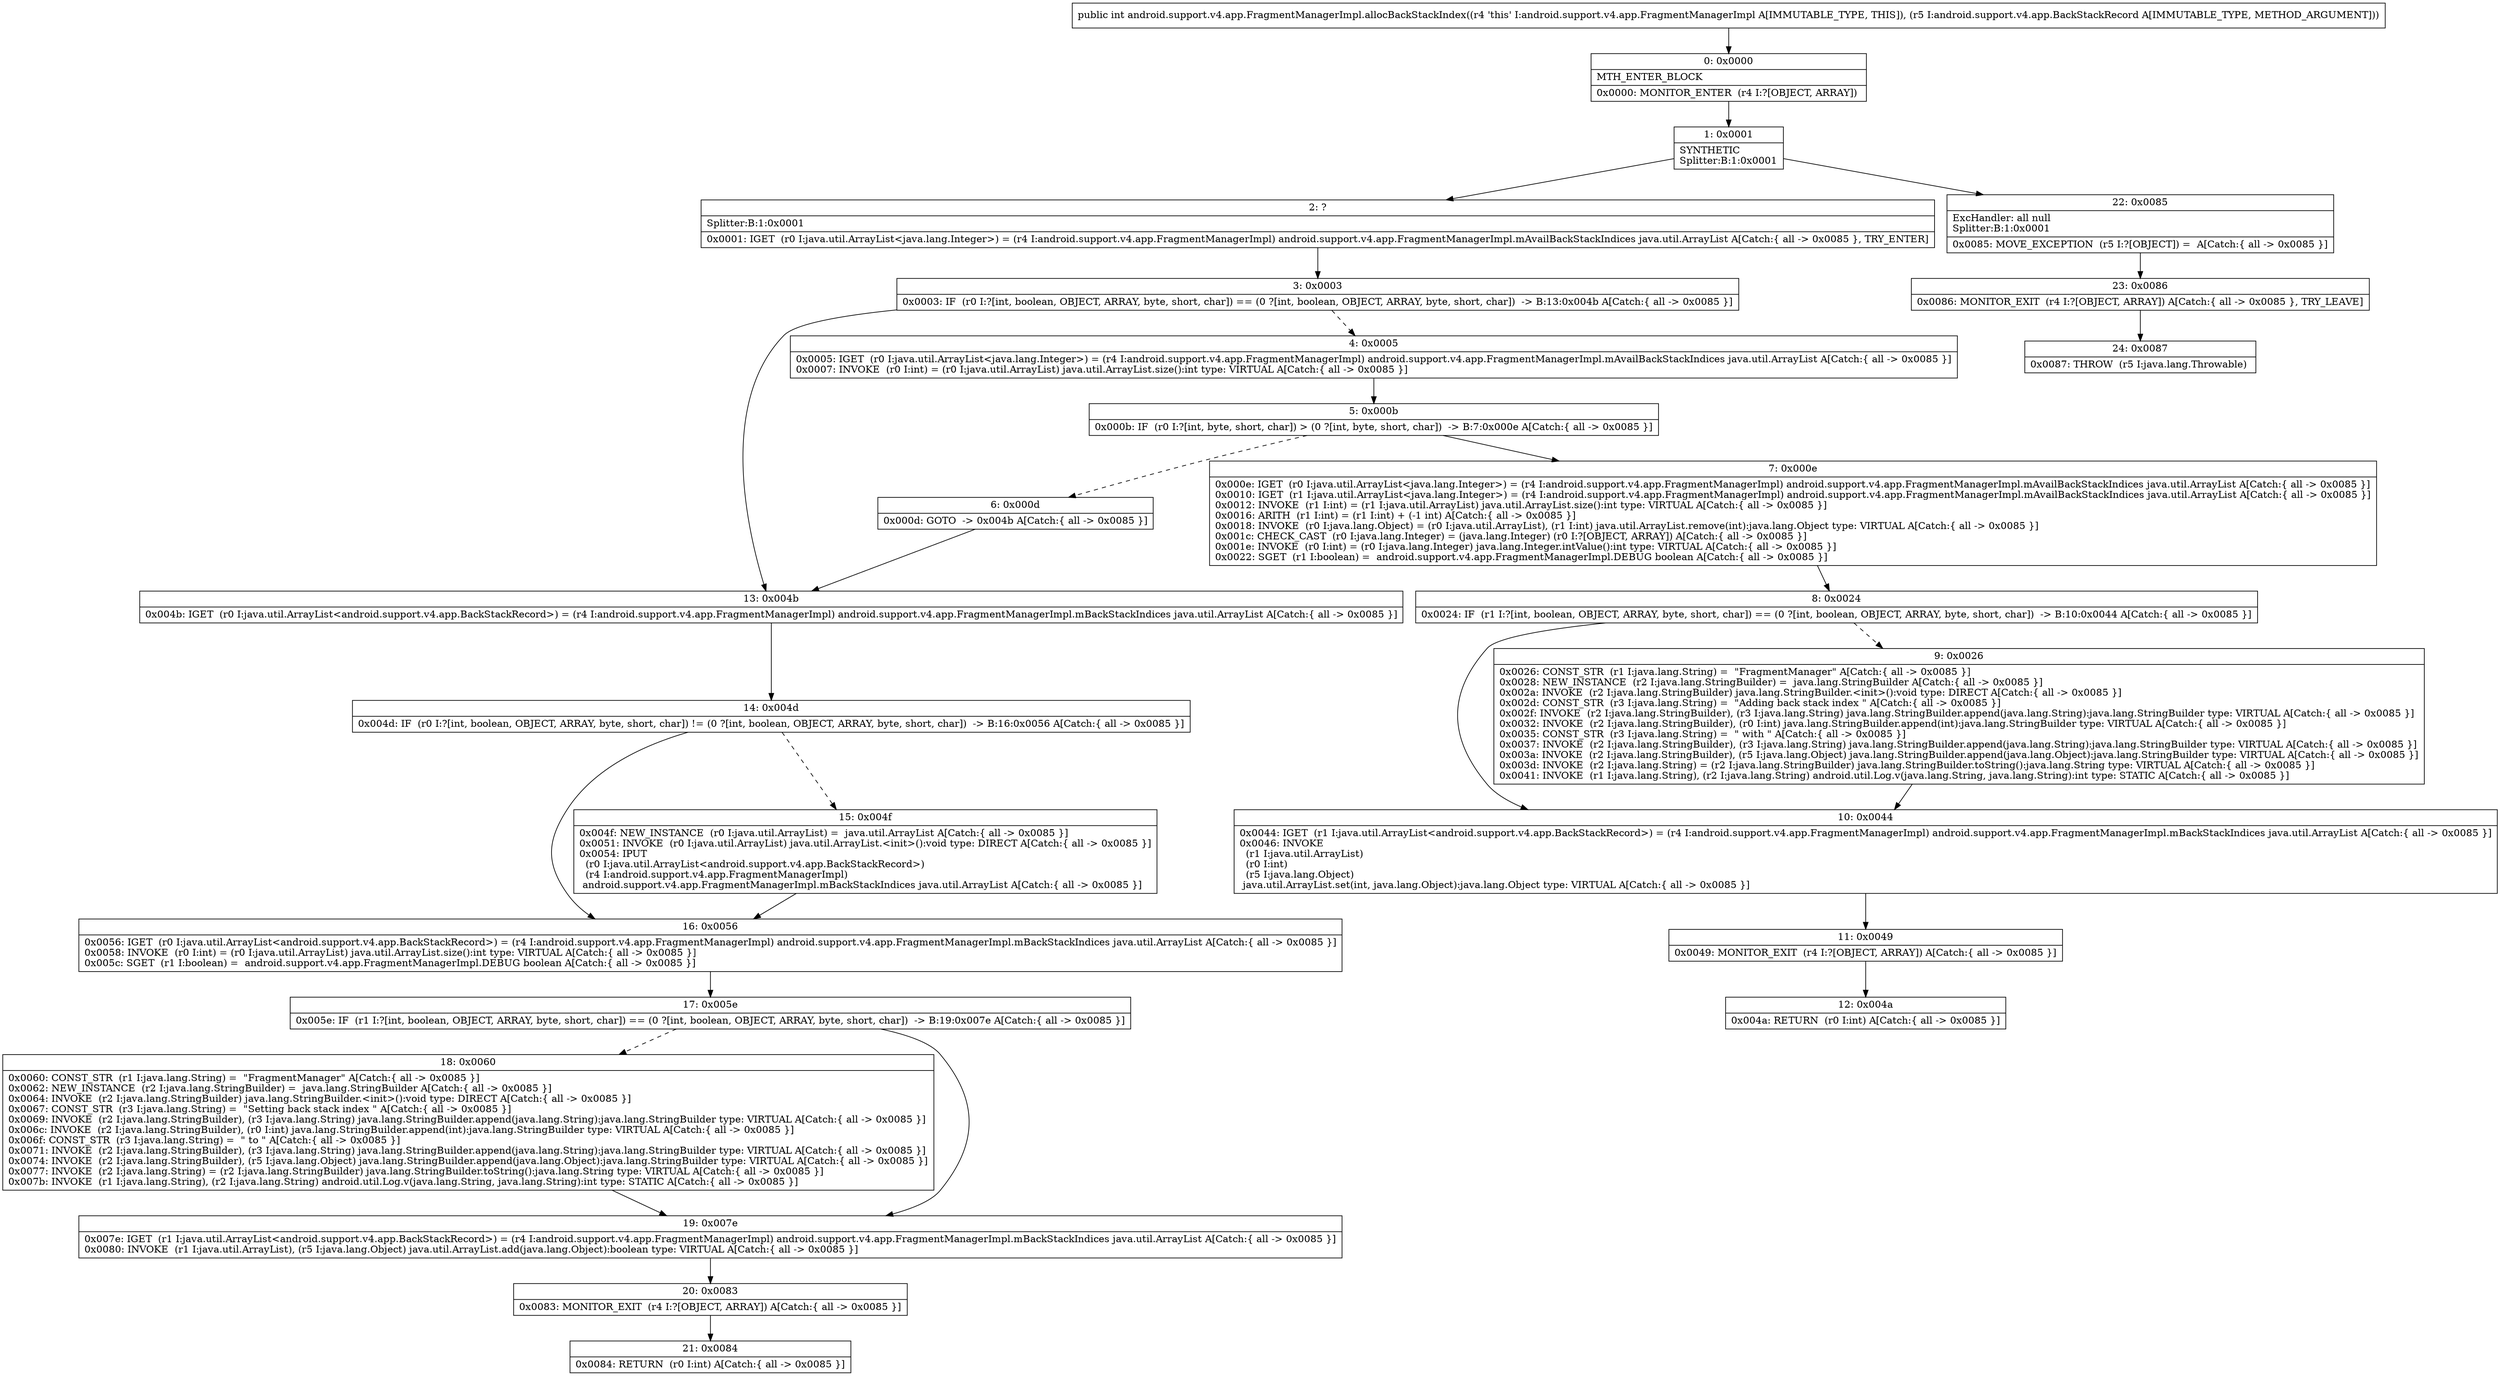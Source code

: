 digraph "CFG forandroid.support.v4.app.FragmentManagerImpl.allocBackStackIndex(Landroid\/support\/v4\/app\/BackStackRecord;)I" {
Node_0 [shape=record,label="{0\:\ 0x0000|MTH_ENTER_BLOCK\l|0x0000: MONITOR_ENTER  (r4 I:?[OBJECT, ARRAY]) \l}"];
Node_1 [shape=record,label="{1\:\ 0x0001|SYNTHETIC\lSplitter:B:1:0x0001\l}"];
Node_2 [shape=record,label="{2\:\ ?|Splitter:B:1:0x0001\l|0x0001: IGET  (r0 I:java.util.ArrayList\<java.lang.Integer\>) = (r4 I:android.support.v4.app.FragmentManagerImpl) android.support.v4.app.FragmentManagerImpl.mAvailBackStackIndices java.util.ArrayList A[Catch:\{ all \-\> 0x0085 \}, TRY_ENTER]\l}"];
Node_3 [shape=record,label="{3\:\ 0x0003|0x0003: IF  (r0 I:?[int, boolean, OBJECT, ARRAY, byte, short, char]) == (0 ?[int, boolean, OBJECT, ARRAY, byte, short, char])  \-\> B:13:0x004b A[Catch:\{ all \-\> 0x0085 \}]\l}"];
Node_4 [shape=record,label="{4\:\ 0x0005|0x0005: IGET  (r0 I:java.util.ArrayList\<java.lang.Integer\>) = (r4 I:android.support.v4.app.FragmentManagerImpl) android.support.v4.app.FragmentManagerImpl.mAvailBackStackIndices java.util.ArrayList A[Catch:\{ all \-\> 0x0085 \}]\l0x0007: INVOKE  (r0 I:int) = (r0 I:java.util.ArrayList) java.util.ArrayList.size():int type: VIRTUAL A[Catch:\{ all \-\> 0x0085 \}]\l}"];
Node_5 [shape=record,label="{5\:\ 0x000b|0x000b: IF  (r0 I:?[int, byte, short, char]) \> (0 ?[int, byte, short, char])  \-\> B:7:0x000e A[Catch:\{ all \-\> 0x0085 \}]\l}"];
Node_6 [shape=record,label="{6\:\ 0x000d|0x000d: GOTO  \-\> 0x004b A[Catch:\{ all \-\> 0x0085 \}]\l}"];
Node_7 [shape=record,label="{7\:\ 0x000e|0x000e: IGET  (r0 I:java.util.ArrayList\<java.lang.Integer\>) = (r4 I:android.support.v4.app.FragmentManagerImpl) android.support.v4.app.FragmentManagerImpl.mAvailBackStackIndices java.util.ArrayList A[Catch:\{ all \-\> 0x0085 \}]\l0x0010: IGET  (r1 I:java.util.ArrayList\<java.lang.Integer\>) = (r4 I:android.support.v4.app.FragmentManagerImpl) android.support.v4.app.FragmentManagerImpl.mAvailBackStackIndices java.util.ArrayList A[Catch:\{ all \-\> 0x0085 \}]\l0x0012: INVOKE  (r1 I:int) = (r1 I:java.util.ArrayList) java.util.ArrayList.size():int type: VIRTUAL A[Catch:\{ all \-\> 0x0085 \}]\l0x0016: ARITH  (r1 I:int) = (r1 I:int) + (\-1 int) A[Catch:\{ all \-\> 0x0085 \}]\l0x0018: INVOKE  (r0 I:java.lang.Object) = (r0 I:java.util.ArrayList), (r1 I:int) java.util.ArrayList.remove(int):java.lang.Object type: VIRTUAL A[Catch:\{ all \-\> 0x0085 \}]\l0x001c: CHECK_CAST  (r0 I:java.lang.Integer) = (java.lang.Integer) (r0 I:?[OBJECT, ARRAY]) A[Catch:\{ all \-\> 0x0085 \}]\l0x001e: INVOKE  (r0 I:int) = (r0 I:java.lang.Integer) java.lang.Integer.intValue():int type: VIRTUAL A[Catch:\{ all \-\> 0x0085 \}]\l0x0022: SGET  (r1 I:boolean) =  android.support.v4.app.FragmentManagerImpl.DEBUG boolean A[Catch:\{ all \-\> 0x0085 \}]\l}"];
Node_8 [shape=record,label="{8\:\ 0x0024|0x0024: IF  (r1 I:?[int, boolean, OBJECT, ARRAY, byte, short, char]) == (0 ?[int, boolean, OBJECT, ARRAY, byte, short, char])  \-\> B:10:0x0044 A[Catch:\{ all \-\> 0x0085 \}]\l}"];
Node_9 [shape=record,label="{9\:\ 0x0026|0x0026: CONST_STR  (r1 I:java.lang.String) =  \"FragmentManager\" A[Catch:\{ all \-\> 0x0085 \}]\l0x0028: NEW_INSTANCE  (r2 I:java.lang.StringBuilder) =  java.lang.StringBuilder A[Catch:\{ all \-\> 0x0085 \}]\l0x002a: INVOKE  (r2 I:java.lang.StringBuilder) java.lang.StringBuilder.\<init\>():void type: DIRECT A[Catch:\{ all \-\> 0x0085 \}]\l0x002d: CONST_STR  (r3 I:java.lang.String) =  \"Adding back stack index \" A[Catch:\{ all \-\> 0x0085 \}]\l0x002f: INVOKE  (r2 I:java.lang.StringBuilder), (r3 I:java.lang.String) java.lang.StringBuilder.append(java.lang.String):java.lang.StringBuilder type: VIRTUAL A[Catch:\{ all \-\> 0x0085 \}]\l0x0032: INVOKE  (r2 I:java.lang.StringBuilder), (r0 I:int) java.lang.StringBuilder.append(int):java.lang.StringBuilder type: VIRTUAL A[Catch:\{ all \-\> 0x0085 \}]\l0x0035: CONST_STR  (r3 I:java.lang.String) =  \" with \" A[Catch:\{ all \-\> 0x0085 \}]\l0x0037: INVOKE  (r2 I:java.lang.StringBuilder), (r3 I:java.lang.String) java.lang.StringBuilder.append(java.lang.String):java.lang.StringBuilder type: VIRTUAL A[Catch:\{ all \-\> 0x0085 \}]\l0x003a: INVOKE  (r2 I:java.lang.StringBuilder), (r5 I:java.lang.Object) java.lang.StringBuilder.append(java.lang.Object):java.lang.StringBuilder type: VIRTUAL A[Catch:\{ all \-\> 0x0085 \}]\l0x003d: INVOKE  (r2 I:java.lang.String) = (r2 I:java.lang.StringBuilder) java.lang.StringBuilder.toString():java.lang.String type: VIRTUAL A[Catch:\{ all \-\> 0x0085 \}]\l0x0041: INVOKE  (r1 I:java.lang.String), (r2 I:java.lang.String) android.util.Log.v(java.lang.String, java.lang.String):int type: STATIC A[Catch:\{ all \-\> 0x0085 \}]\l}"];
Node_10 [shape=record,label="{10\:\ 0x0044|0x0044: IGET  (r1 I:java.util.ArrayList\<android.support.v4.app.BackStackRecord\>) = (r4 I:android.support.v4.app.FragmentManagerImpl) android.support.v4.app.FragmentManagerImpl.mBackStackIndices java.util.ArrayList A[Catch:\{ all \-\> 0x0085 \}]\l0x0046: INVOKE  \l  (r1 I:java.util.ArrayList)\l  (r0 I:int)\l  (r5 I:java.lang.Object)\l java.util.ArrayList.set(int, java.lang.Object):java.lang.Object type: VIRTUAL A[Catch:\{ all \-\> 0x0085 \}]\l}"];
Node_11 [shape=record,label="{11\:\ 0x0049|0x0049: MONITOR_EXIT  (r4 I:?[OBJECT, ARRAY]) A[Catch:\{ all \-\> 0x0085 \}]\l}"];
Node_12 [shape=record,label="{12\:\ 0x004a|0x004a: RETURN  (r0 I:int) A[Catch:\{ all \-\> 0x0085 \}]\l}"];
Node_13 [shape=record,label="{13\:\ 0x004b|0x004b: IGET  (r0 I:java.util.ArrayList\<android.support.v4.app.BackStackRecord\>) = (r4 I:android.support.v4.app.FragmentManagerImpl) android.support.v4.app.FragmentManagerImpl.mBackStackIndices java.util.ArrayList A[Catch:\{ all \-\> 0x0085 \}]\l}"];
Node_14 [shape=record,label="{14\:\ 0x004d|0x004d: IF  (r0 I:?[int, boolean, OBJECT, ARRAY, byte, short, char]) != (0 ?[int, boolean, OBJECT, ARRAY, byte, short, char])  \-\> B:16:0x0056 A[Catch:\{ all \-\> 0x0085 \}]\l}"];
Node_15 [shape=record,label="{15\:\ 0x004f|0x004f: NEW_INSTANCE  (r0 I:java.util.ArrayList) =  java.util.ArrayList A[Catch:\{ all \-\> 0x0085 \}]\l0x0051: INVOKE  (r0 I:java.util.ArrayList) java.util.ArrayList.\<init\>():void type: DIRECT A[Catch:\{ all \-\> 0x0085 \}]\l0x0054: IPUT  \l  (r0 I:java.util.ArrayList\<android.support.v4.app.BackStackRecord\>)\l  (r4 I:android.support.v4.app.FragmentManagerImpl)\l android.support.v4.app.FragmentManagerImpl.mBackStackIndices java.util.ArrayList A[Catch:\{ all \-\> 0x0085 \}]\l}"];
Node_16 [shape=record,label="{16\:\ 0x0056|0x0056: IGET  (r0 I:java.util.ArrayList\<android.support.v4.app.BackStackRecord\>) = (r4 I:android.support.v4.app.FragmentManagerImpl) android.support.v4.app.FragmentManagerImpl.mBackStackIndices java.util.ArrayList A[Catch:\{ all \-\> 0x0085 \}]\l0x0058: INVOKE  (r0 I:int) = (r0 I:java.util.ArrayList) java.util.ArrayList.size():int type: VIRTUAL A[Catch:\{ all \-\> 0x0085 \}]\l0x005c: SGET  (r1 I:boolean) =  android.support.v4.app.FragmentManagerImpl.DEBUG boolean A[Catch:\{ all \-\> 0x0085 \}]\l}"];
Node_17 [shape=record,label="{17\:\ 0x005e|0x005e: IF  (r1 I:?[int, boolean, OBJECT, ARRAY, byte, short, char]) == (0 ?[int, boolean, OBJECT, ARRAY, byte, short, char])  \-\> B:19:0x007e A[Catch:\{ all \-\> 0x0085 \}]\l}"];
Node_18 [shape=record,label="{18\:\ 0x0060|0x0060: CONST_STR  (r1 I:java.lang.String) =  \"FragmentManager\" A[Catch:\{ all \-\> 0x0085 \}]\l0x0062: NEW_INSTANCE  (r2 I:java.lang.StringBuilder) =  java.lang.StringBuilder A[Catch:\{ all \-\> 0x0085 \}]\l0x0064: INVOKE  (r2 I:java.lang.StringBuilder) java.lang.StringBuilder.\<init\>():void type: DIRECT A[Catch:\{ all \-\> 0x0085 \}]\l0x0067: CONST_STR  (r3 I:java.lang.String) =  \"Setting back stack index \" A[Catch:\{ all \-\> 0x0085 \}]\l0x0069: INVOKE  (r2 I:java.lang.StringBuilder), (r3 I:java.lang.String) java.lang.StringBuilder.append(java.lang.String):java.lang.StringBuilder type: VIRTUAL A[Catch:\{ all \-\> 0x0085 \}]\l0x006c: INVOKE  (r2 I:java.lang.StringBuilder), (r0 I:int) java.lang.StringBuilder.append(int):java.lang.StringBuilder type: VIRTUAL A[Catch:\{ all \-\> 0x0085 \}]\l0x006f: CONST_STR  (r3 I:java.lang.String) =  \" to \" A[Catch:\{ all \-\> 0x0085 \}]\l0x0071: INVOKE  (r2 I:java.lang.StringBuilder), (r3 I:java.lang.String) java.lang.StringBuilder.append(java.lang.String):java.lang.StringBuilder type: VIRTUAL A[Catch:\{ all \-\> 0x0085 \}]\l0x0074: INVOKE  (r2 I:java.lang.StringBuilder), (r5 I:java.lang.Object) java.lang.StringBuilder.append(java.lang.Object):java.lang.StringBuilder type: VIRTUAL A[Catch:\{ all \-\> 0x0085 \}]\l0x0077: INVOKE  (r2 I:java.lang.String) = (r2 I:java.lang.StringBuilder) java.lang.StringBuilder.toString():java.lang.String type: VIRTUAL A[Catch:\{ all \-\> 0x0085 \}]\l0x007b: INVOKE  (r1 I:java.lang.String), (r2 I:java.lang.String) android.util.Log.v(java.lang.String, java.lang.String):int type: STATIC A[Catch:\{ all \-\> 0x0085 \}]\l}"];
Node_19 [shape=record,label="{19\:\ 0x007e|0x007e: IGET  (r1 I:java.util.ArrayList\<android.support.v4.app.BackStackRecord\>) = (r4 I:android.support.v4.app.FragmentManagerImpl) android.support.v4.app.FragmentManagerImpl.mBackStackIndices java.util.ArrayList A[Catch:\{ all \-\> 0x0085 \}]\l0x0080: INVOKE  (r1 I:java.util.ArrayList), (r5 I:java.lang.Object) java.util.ArrayList.add(java.lang.Object):boolean type: VIRTUAL A[Catch:\{ all \-\> 0x0085 \}]\l}"];
Node_20 [shape=record,label="{20\:\ 0x0083|0x0083: MONITOR_EXIT  (r4 I:?[OBJECT, ARRAY]) A[Catch:\{ all \-\> 0x0085 \}]\l}"];
Node_21 [shape=record,label="{21\:\ 0x0084|0x0084: RETURN  (r0 I:int) A[Catch:\{ all \-\> 0x0085 \}]\l}"];
Node_22 [shape=record,label="{22\:\ 0x0085|ExcHandler: all null\lSplitter:B:1:0x0001\l|0x0085: MOVE_EXCEPTION  (r5 I:?[OBJECT]) =  A[Catch:\{ all \-\> 0x0085 \}]\l}"];
Node_23 [shape=record,label="{23\:\ 0x0086|0x0086: MONITOR_EXIT  (r4 I:?[OBJECT, ARRAY]) A[Catch:\{ all \-\> 0x0085 \}, TRY_LEAVE]\l}"];
Node_24 [shape=record,label="{24\:\ 0x0087|0x0087: THROW  (r5 I:java.lang.Throwable) \l}"];
MethodNode[shape=record,label="{public int android.support.v4.app.FragmentManagerImpl.allocBackStackIndex((r4 'this' I:android.support.v4.app.FragmentManagerImpl A[IMMUTABLE_TYPE, THIS]), (r5 I:android.support.v4.app.BackStackRecord A[IMMUTABLE_TYPE, METHOD_ARGUMENT])) }"];
MethodNode -> Node_0;
Node_0 -> Node_1;
Node_1 -> Node_2;
Node_1 -> Node_22;
Node_2 -> Node_3;
Node_3 -> Node_4[style=dashed];
Node_3 -> Node_13;
Node_4 -> Node_5;
Node_5 -> Node_6[style=dashed];
Node_5 -> Node_7;
Node_6 -> Node_13;
Node_7 -> Node_8;
Node_8 -> Node_9[style=dashed];
Node_8 -> Node_10;
Node_9 -> Node_10;
Node_10 -> Node_11;
Node_11 -> Node_12;
Node_13 -> Node_14;
Node_14 -> Node_15[style=dashed];
Node_14 -> Node_16;
Node_15 -> Node_16;
Node_16 -> Node_17;
Node_17 -> Node_18[style=dashed];
Node_17 -> Node_19;
Node_18 -> Node_19;
Node_19 -> Node_20;
Node_20 -> Node_21;
Node_22 -> Node_23;
Node_23 -> Node_24;
}

